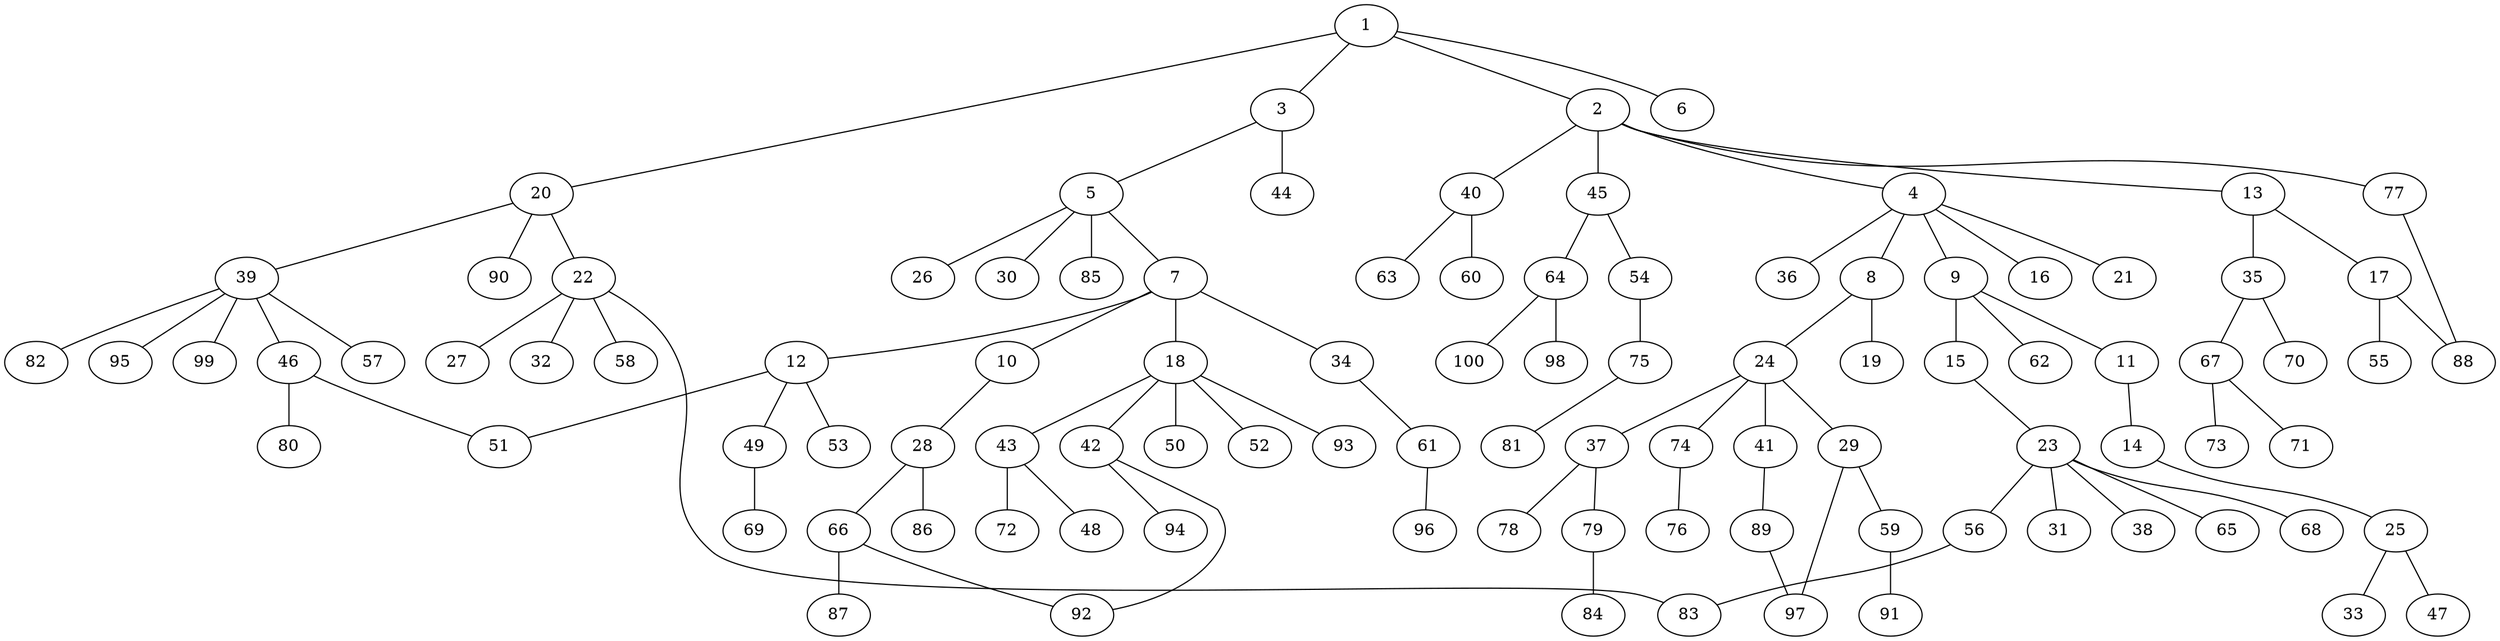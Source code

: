 graph graphname {1--2
1--3
1--6
1--20
2--4
2--13
2--40
2--45
2--77
3--5
3--44
4--8
4--9
4--16
4--21
4--36
5--7
5--26
5--30
5--85
7--10
7--12
7--18
7--34
8--19
8--24
9--11
9--15
9--62
10--28
11--14
12--49
12--51
12--53
13--17
13--35
14--25
15--23
17--55
17--88
18--42
18--43
18--50
18--52
18--93
20--22
20--39
20--90
22--27
22--32
22--58
22--83
23--31
23--38
23--56
23--65
23--68
24--29
24--37
24--41
24--74
25--33
25--47
28--66
28--86
29--59
29--97
34--61
35--67
35--70
37--78
37--79
39--46
39--57
39--82
39--95
39--99
40--60
40--63
41--89
42--92
42--94
43--48
43--72
45--54
45--64
46--51
46--80
49--69
54--75
56--83
59--91
61--96
64--98
64--100
66--87
66--92
67--71
67--73
74--76
75--81
77--88
79--84
89--97
}